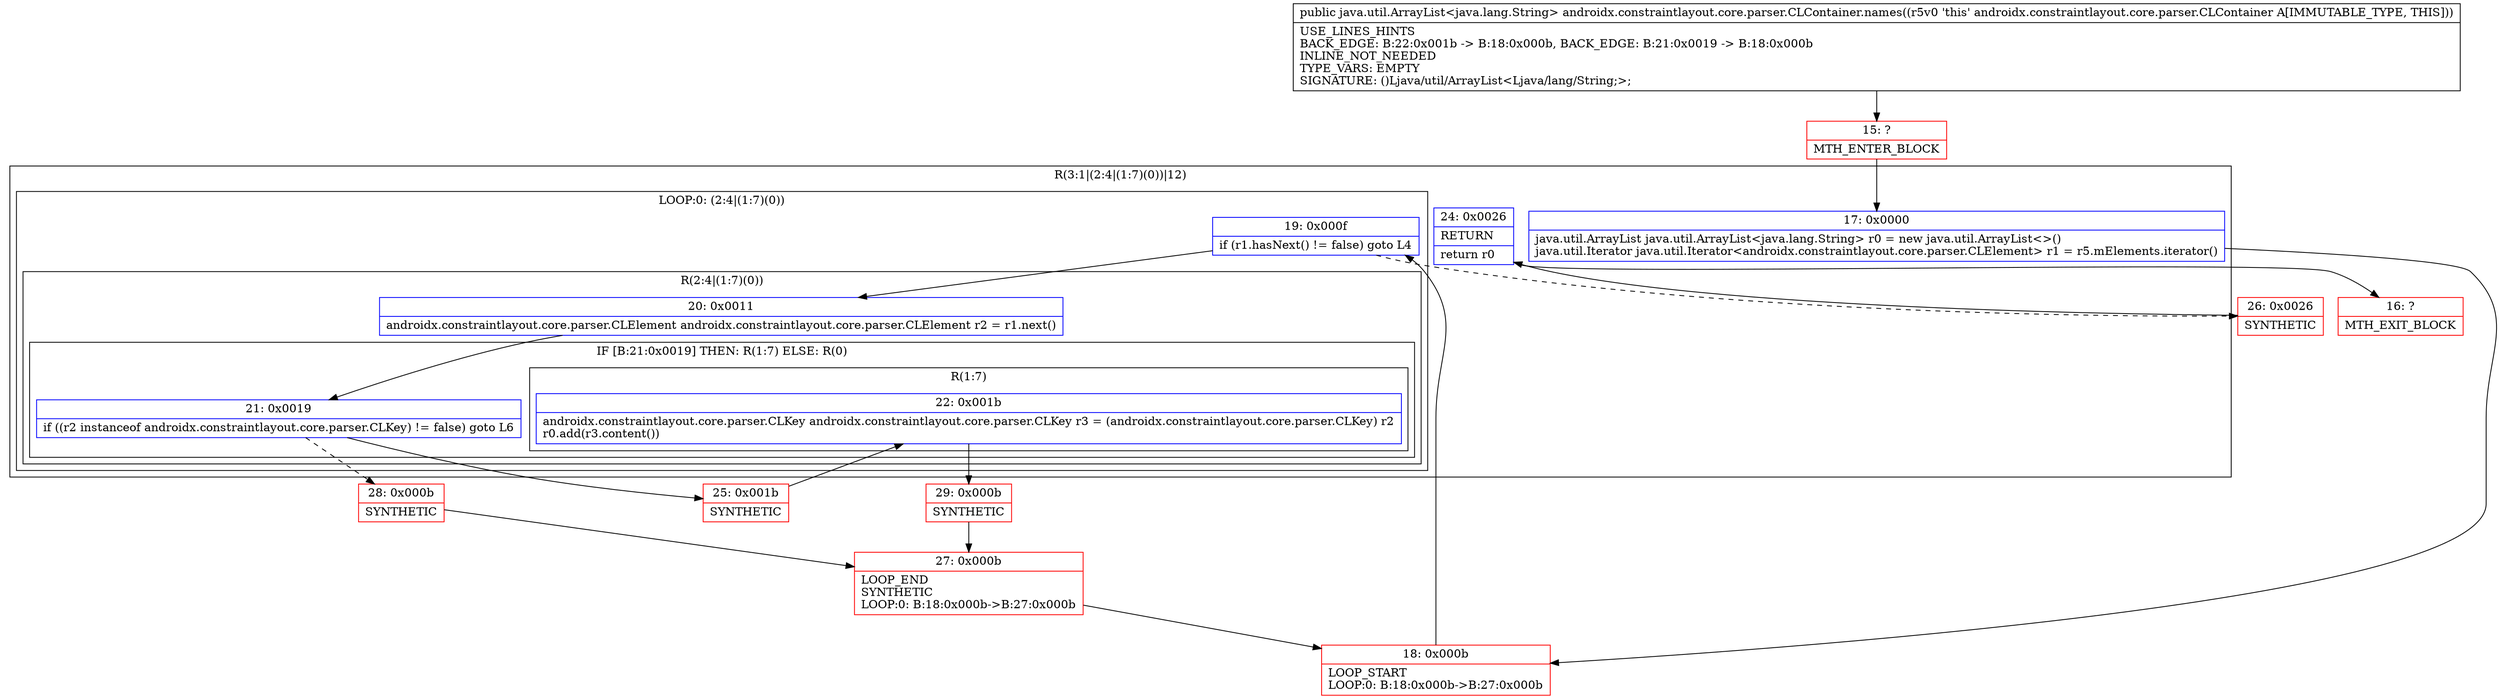 digraph "CFG forandroidx.constraintlayout.core.parser.CLContainer.names()Ljava\/util\/ArrayList;" {
subgraph cluster_Region_2040346917 {
label = "R(3:1|(2:4|(1:7)(0))|12)";
node [shape=record,color=blue];
Node_17 [shape=record,label="{17\:\ 0x0000|java.util.ArrayList java.util.ArrayList\<java.lang.String\> r0 = new java.util.ArrayList\<\>()\ljava.util.Iterator java.util.Iterator\<androidx.constraintlayout.core.parser.CLElement\> r1 = r5.mElements.iterator()\l}"];
subgraph cluster_LoopRegion_343458164 {
label = "LOOP:0: (2:4|(1:7)(0))";
node [shape=record,color=blue];
Node_19 [shape=record,label="{19\:\ 0x000f|if (r1.hasNext() != false) goto L4\l}"];
subgraph cluster_Region_2045088711 {
label = "R(2:4|(1:7)(0))";
node [shape=record,color=blue];
Node_20 [shape=record,label="{20\:\ 0x0011|androidx.constraintlayout.core.parser.CLElement androidx.constraintlayout.core.parser.CLElement r2 = r1.next()\l}"];
subgraph cluster_IfRegion_1772214735 {
label = "IF [B:21:0x0019] THEN: R(1:7) ELSE: R(0)";
node [shape=record,color=blue];
Node_21 [shape=record,label="{21\:\ 0x0019|if ((r2 instanceof androidx.constraintlayout.core.parser.CLKey) != false) goto L6\l}"];
subgraph cluster_Region_1467831121 {
label = "R(1:7)";
node [shape=record,color=blue];
Node_22 [shape=record,label="{22\:\ 0x001b|androidx.constraintlayout.core.parser.CLKey androidx.constraintlayout.core.parser.CLKey r3 = (androidx.constraintlayout.core.parser.CLKey) r2\lr0.add(r3.content())\l}"];
}
subgraph cluster_Region_832584223 {
label = "R(0)";
node [shape=record,color=blue];
}
}
}
}
Node_24 [shape=record,label="{24\:\ 0x0026|RETURN\l|return r0\l}"];
}
Node_15 [shape=record,color=red,label="{15\:\ ?|MTH_ENTER_BLOCK\l}"];
Node_18 [shape=record,color=red,label="{18\:\ 0x000b|LOOP_START\lLOOP:0: B:18:0x000b\-\>B:27:0x000b\l}"];
Node_25 [shape=record,color=red,label="{25\:\ 0x001b|SYNTHETIC\l}"];
Node_29 [shape=record,color=red,label="{29\:\ 0x000b|SYNTHETIC\l}"];
Node_27 [shape=record,color=red,label="{27\:\ 0x000b|LOOP_END\lSYNTHETIC\lLOOP:0: B:18:0x000b\-\>B:27:0x000b\l}"];
Node_28 [shape=record,color=red,label="{28\:\ 0x000b|SYNTHETIC\l}"];
Node_26 [shape=record,color=red,label="{26\:\ 0x0026|SYNTHETIC\l}"];
Node_16 [shape=record,color=red,label="{16\:\ ?|MTH_EXIT_BLOCK\l}"];
MethodNode[shape=record,label="{public java.util.ArrayList\<java.lang.String\> androidx.constraintlayout.core.parser.CLContainer.names((r5v0 'this' androidx.constraintlayout.core.parser.CLContainer A[IMMUTABLE_TYPE, THIS]))  | USE_LINES_HINTS\lBACK_EDGE: B:22:0x001b \-\> B:18:0x000b, BACK_EDGE: B:21:0x0019 \-\> B:18:0x000b\lINLINE_NOT_NEEDED\lTYPE_VARS: EMPTY\lSIGNATURE: ()Ljava\/util\/ArrayList\<Ljava\/lang\/String;\>;\l}"];
MethodNode -> Node_15;Node_17 -> Node_18;
Node_19 -> Node_20;
Node_19 -> Node_26[style=dashed];
Node_20 -> Node_21;
Node_21 -> Node_25;
Node_21 -> Node_28[style=dashed];
Node_22 -> Node_29;
Node_24 -> Node_16;
Node_15 -> Node_17;
Node_18 -> Node_19;
Node_25 -> Node_22;
Node_29 -> Node_27;
Node_27 -> Node_18;
Node_28 -> Node_27;
Node_26 -> Node_24;
}

